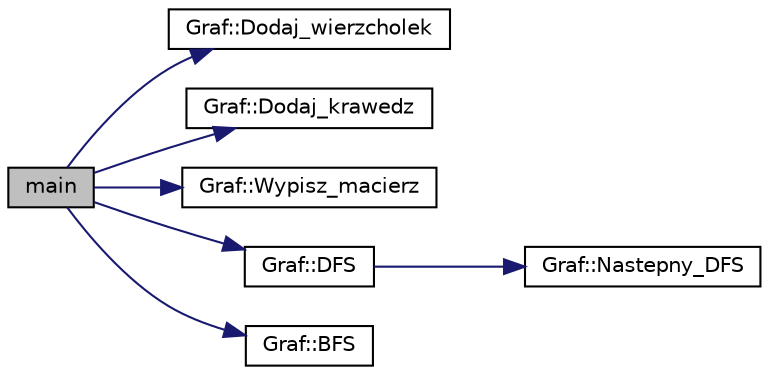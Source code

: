 digraph G
{
  edge [fontname="Helvetica",fontsize="10",labelfontname="Helvetica",labelfontsize="10"];
  node [fontname="Helvetica",fontsize="10",shape=record];
  rankdir="LR";
  Node1 [label="main",height=0.2,width=0.4,color="black", fillcolor="grey75", style="filled" fontcolor="black"];
  Node1 -> Node2 [color="midnightblue",fontsize="10",style="solid",fontname="Helvetica"];
  Node2 [label="Graf::Dodaj_wierzcholek",height=0.2,width=0.4,color="black", fillcolor="white", style="filled",URL="$class_graf.html#a1d04219ee7346afb627353c9d57b8cb2",tooltip="Dodaje wierzchołek."];
  Node1 -> Node3 [color="midnightblue",fontsize="10",style="solid",fontname="Helvetica"];
  Node3 [label="Graf::Dodaj_krawedz",height=0.2,width=0.4,color="black", fillcolor="white", style="filled",URL="$class_graf.html#ae12b5623e92fa86ff51d51db1804e793",tooltip="Dodaje krawędź."];
  Node1 -> Node4 [color="midnightblue",fontsize="10",style="solid",fontname="Helvetica"];
  Node4 [label="Graf::Wypisz_macierz",height=0.2,width=0.4,color="black", fillcolor="white", style="filled",URL="$class_graf.html#a284d7f2e4bab1832220ce41fdef5d024",tooltip="Wypisuje macierz sąsiedztwa."];
  Node1 -> Node5 [color="midnightblue",fontsize="10",style="solid",fontname="Helvetica"];
  Node5 [label="Graf::DFS",height=0.2,width=0.4,color="black", fillcolor="white", style="filled",URL="$class_graf.html#a92a75c629930662bb43b72f0d44f8c63",tooltip="Algorytm DFS."];
  Node5 -> Node6 [color="midnightblue",fontsize="10",style="solid",fontname="Helvetica"];
  Node6 [label="Graf::Nastepny_DFS",height=0.2,width=0.4,color="black", fillcolor="white", style="filled",URL="$class_graf.html#a305624fe0009aab3fbbcb1a849de3786",tooltip="Funkcja pomocnicza dla algorytmu DFS."];
  Node1 -> Node7 [color="midnightblue",fontsize="10",style="solid",fontname="Helvetica"];
  Node7 [label="Graf::BFS",height=0.2,width=0.4,color="black", fillcolor="white", style="filled",URL="$class_graf.html#aa101a5b533a42b4d9c447e8891920fe9",tooltip="Algorytm BFS."];
}
